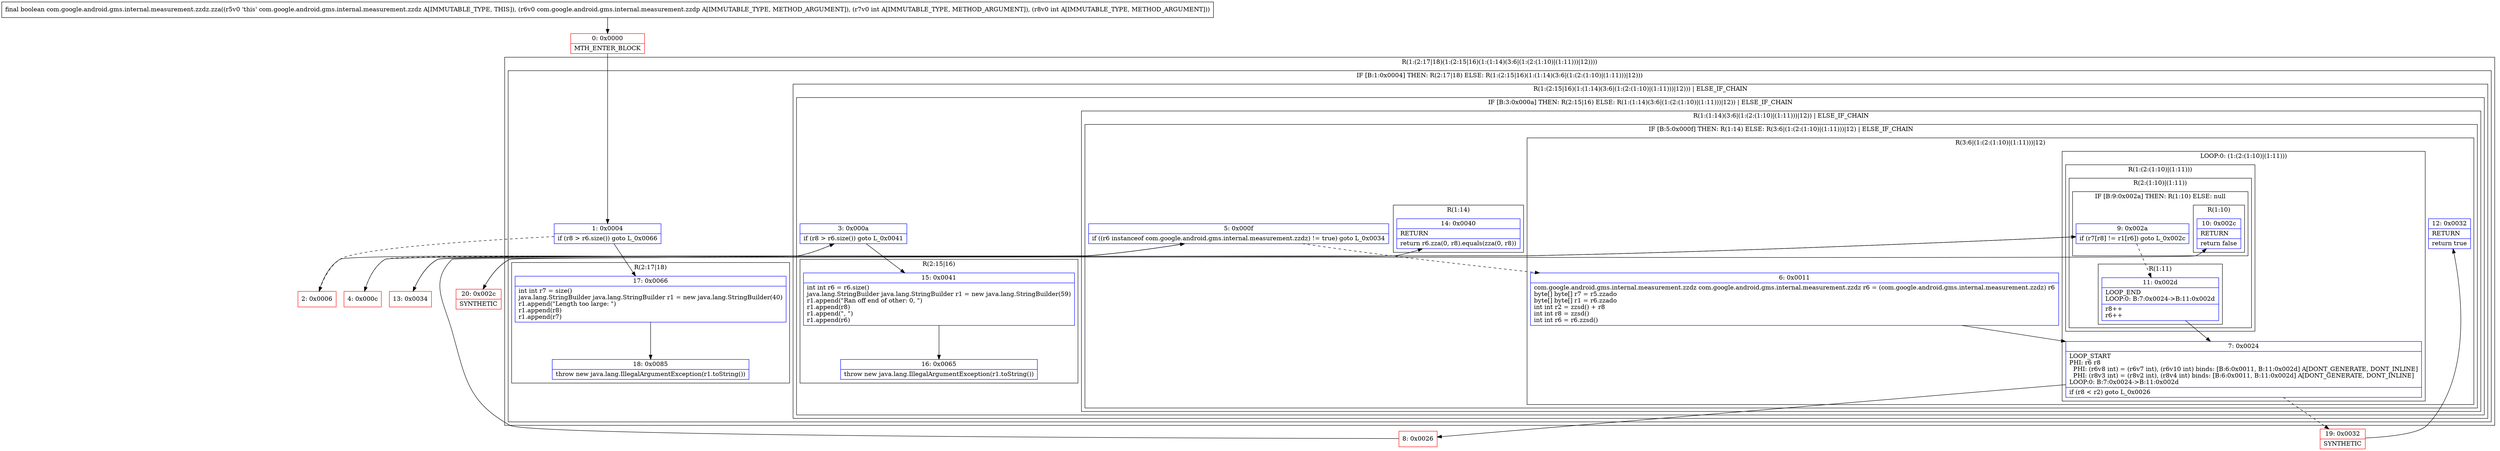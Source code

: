 digraph "CFG forcom.google.android.gms.internal.measurement.zzdz.zza(Lcom\/google\/android\/gms\/internal\/measurement\/zzdp;II)Z" {
subgraph cluster_Region_16630561 {
label = "R(1:(2:17|18)(1:(2:15|16)(1:(1:14)(3:6|(1:(2:(1:10)|(1:11)))|12))))";
node [shape=record,color=blue];
subgraph cluster_IfRegion_1717399712 {
label = "IF [B:1:0x0004] THEN: R(2:17|18) ELSE: R(1:(2:15|16)(1:(1:14)(3:6|(1:(2:(1:10)|(1:11)))|12)))";
node [shape=record,color=blue];
Node_1 [shape=record,label="{1\:\ 0x0004|if (r8 \> r6.size()) goto L_0x0066\l}"];
subgraph cluster_Region_278490007 {
label = "R(2:17|18)";
node [shape=record,color=blue];
Node_17 [shape=record,label="{17\:\ 0x0066|int int r7 = size()\ljava.lang.StringBuilder java.lang.StringBuilder r1 = new java.lang.StringBuilder(40)\lr1.append(\"Length too large: \")\lr1.append(r8)\lr1.append(r7)\l}"];
Node_18 [shape=record,label="{18\:\ 0x0085|throw new java.lang.IllegalArgumentException(r1.toString())\l}"];
}
subgraph cluster_Region_560876136 {
label = "R(1:(2:15|16)(1:(1:14)(3:6|(1:(2:(1:10)|(1:11)))|12))) | ELSE_IF_CHAIN\l";
node [shape=record,color=blue];
subgraph cluster_IfRegion_1193015685 {
label = "IF [B:3:0x000a] THEN: R(2:15|16) ELSE: R(1:(1:14)(3:6|(1:(2:(1:10)|(1:11)))|12)) | ELSE_IF_CHAIN\l";
node [shape=record,color=blue];
Node_3 [shape=record,label="{3\:\ 0x000a|if (r8 \> r6.size()) goto L_0x0041\l}"];
subgraph cluster_Region_145695400 {
label = "R(2:15|16)";
node [shape=record,color=blue];
Node_15 [shape=record,label="{15\:\ 0x0041|int int r6 = r6.size()\ljava.lang.StringBuilder java.lang.StringBuilder r1 = new java.lang.StringBuilder(59)\lr1.append(\"Ran off end of other: 0, \")\lr1.append(r8)\lr1.append(\", \")\lr1.append(r6)\l}"];
Node_16 [shape=record,label="{16\:\ 0x0065|throw new java.lang.IllegalArgumentException(r1.toString())\l}"];
}
subgraph cluster_Region_689032844 {
label = "R(1:(1:14)(3:6|(1:(2:(1:10)|(1:11)))|12)) | ELSE_IF_CHAIN\l";
node [shape=record,color=blue];
subgraph cluster_IfRegion_608461694 {
label = "IF [B:5:0x000f] THEN: R(1:14) ELSE: R(3:6|(1:(2:(1:10)|(1:11)))|12) | ELSE_IF_CHAIN\l";
node [shape=record,color=blue];
Node_5 [shape=record,label="{5\:\ 0x000f|if ((r6 instanceof com.google.android.gms.internal.measurement.zzdz) != true) goto L_0x0034\l}"];
subgraph cluster_Region_1999257748 {
label = "R(1:14)";
node [shape=record,color=blue];
Node_14 [shape=record,label="{14\:\ 0x0040|RETURN\l|return r6.zza(0, r8).equals(zza(0, r8))\l}"];
}
subgraph cluster_Region_2053723226 {
label = "R(3:6|(1:(2:(1:10)|(1:11)))|12)";
node [shape=record,color=blue];
Node_6 [shape=record,label="{6\:\ 0x0011|com.google.android.gms.internal.measurement.zzdz com.google.android.gms.internal.measurement.zzdz r6 = (com.google.android.gms.internal.measurement.zzdz) r6\lbyte[] byte[] r7 = r5.zzado\lbyte[] byte[] r1 = r6.zzado\lint int r2 = zzsd() + r8\lint int r8 = zzsd()\lint int r6 = r6.zzsd()\l}"];
subgraph cluster_LoopRegion_655408767 {
label = "LOOP:0: (1:(2:(1:10)|(1:11)))";
node [shape=record,color=blue];
Node_7 [shape=record,label="{7\:\ 0x0024|LOOP_START\lPHI: r6 r8 \l  PHI: (r6v8 int) = (r6v7 int), (r6v10 int) binds: [B:6:0x0011, B:11:0x002d] A[DONT_GENERATE, DONT_INLINE]\l  PHI: (r8v3 int) = (r8v2 int), (r8v4 int) binds: [B:6:0x0011, B:11:0x002d] A[DONT_GENERATE, DONT_INLINE]\lLOOP:0: B:7:0x0024\-\>B:11:0x002d\l|if (r8 \< r2) goto L_0x0026\l}"];
subgraph cluster_Region_1877301285 {
label = "R(1:(2:(1:10)|(1:11)))";
node [shape=record,color=blue];
subgraph cluster_Region_1210552059 {
label = "R(2:(1:10)|(1:11))";
node [shape=record,color=blue];
subgraph cluster_IfRegion_2081339322 {
label = "IF [B:9:0x002a] THEN: R(1:10) ELSE: null";
node [shape=record,color=blue];
Node_9 [shape=record,label="{9\:\ 0x002a|if (r7[r8] != r1[r6]) goto L_0x002c\l}"];
subgraph cluster_Region_1342130962 {
label = "R(1:10)";
node [shape=record,color=blue];
Node_10 [shape=record,label="{10\:\ 0x002c|RETURN\l|return false\l}"];
}
}
subgraph cluster_Region_1448829527 {
label = "R(1:11)";
node [shape=record,color=blue];
Node_11 [shape=record,label="{11\:\ 0x002d|LOOP_END\lLOOP:0: B:7:0x0024\-\>B:11:0x002d\l|r8++\lr6++\l}"];
}
}
}
}
Node_12 [shape=record,label="{12\:\ 0x0032|RETURN\l|return true\l}"];
}
}
}
}
}
}
}
Node_0 [shape=record,color=red,label="{0\:\ 0x0000|MTH_ENTER_BLOCK\l}"];
Node_2 [shape=record,color=red,label="{2\:\ 0x0006}"];
Node_4 [shape=record,color=red,label="{4\:\ 0x000c}"];
Node_8 [shape=record,color=red,label="{8\:\ 0x0026}"];
Node_13 [shape=record,color=red,label="{13\:\ 0x0034}"];
Node_19 [shape=record,color=red,label="{19\:\ 0x0032|SYNTHETIC\l}"];
Node_20 [shape=record,color=red,label="{20\:\ 0x002c|SYNTHETIC\l}"];
MethodNode[shape=record,label="{final boolean com.google.android.gms.internal.measurement.zzdz.zza((r5v0 'this' com.google.android.gms.internal.measurement.zzdz A[IMMUTABLE_TYPE, THIS]), (r6v0 com.google.android.gms.internal.measurement.zzdp A[IMMUTABLE_TYPE, METHOD_ARGUMENT]), (r7v0 int A[IMMUTABLE_TYPE, METHOD_ARGUMENT]), (r8v0 int A[IMMUTABLE_TYPE, METHOD_ARGUMENT])) }"];
MethodNode -> Node_0;
Node_1 -> Node_2[style=dashed];
Node_1 -> Node_17;
Node_17 -> Node_18;
Node_3 -> Node_4[style=dashed];
Node_3 -> Node_15;
Node_15 -> Node_16;
Node_5 -> Node_6[style=dashed];
Node_5 -> Node_13;
Node_6 -> Node_7;
Node_7 -> Node_8;
Node_7 -> Node_19[style=dashed];
Node_9 -> Node_11[style=dashed];
Node_9 -> Node_20;
Node_11 -> Node_7;
Node_0 -> Node_1;
Node_2 -> Node_3;
Node_4 -> Node_5;
Node_8 -> Node_9;
Node_13 -> Node_14;
Node_19 -> Node_12;
Node_20 -> Node_10;
}

